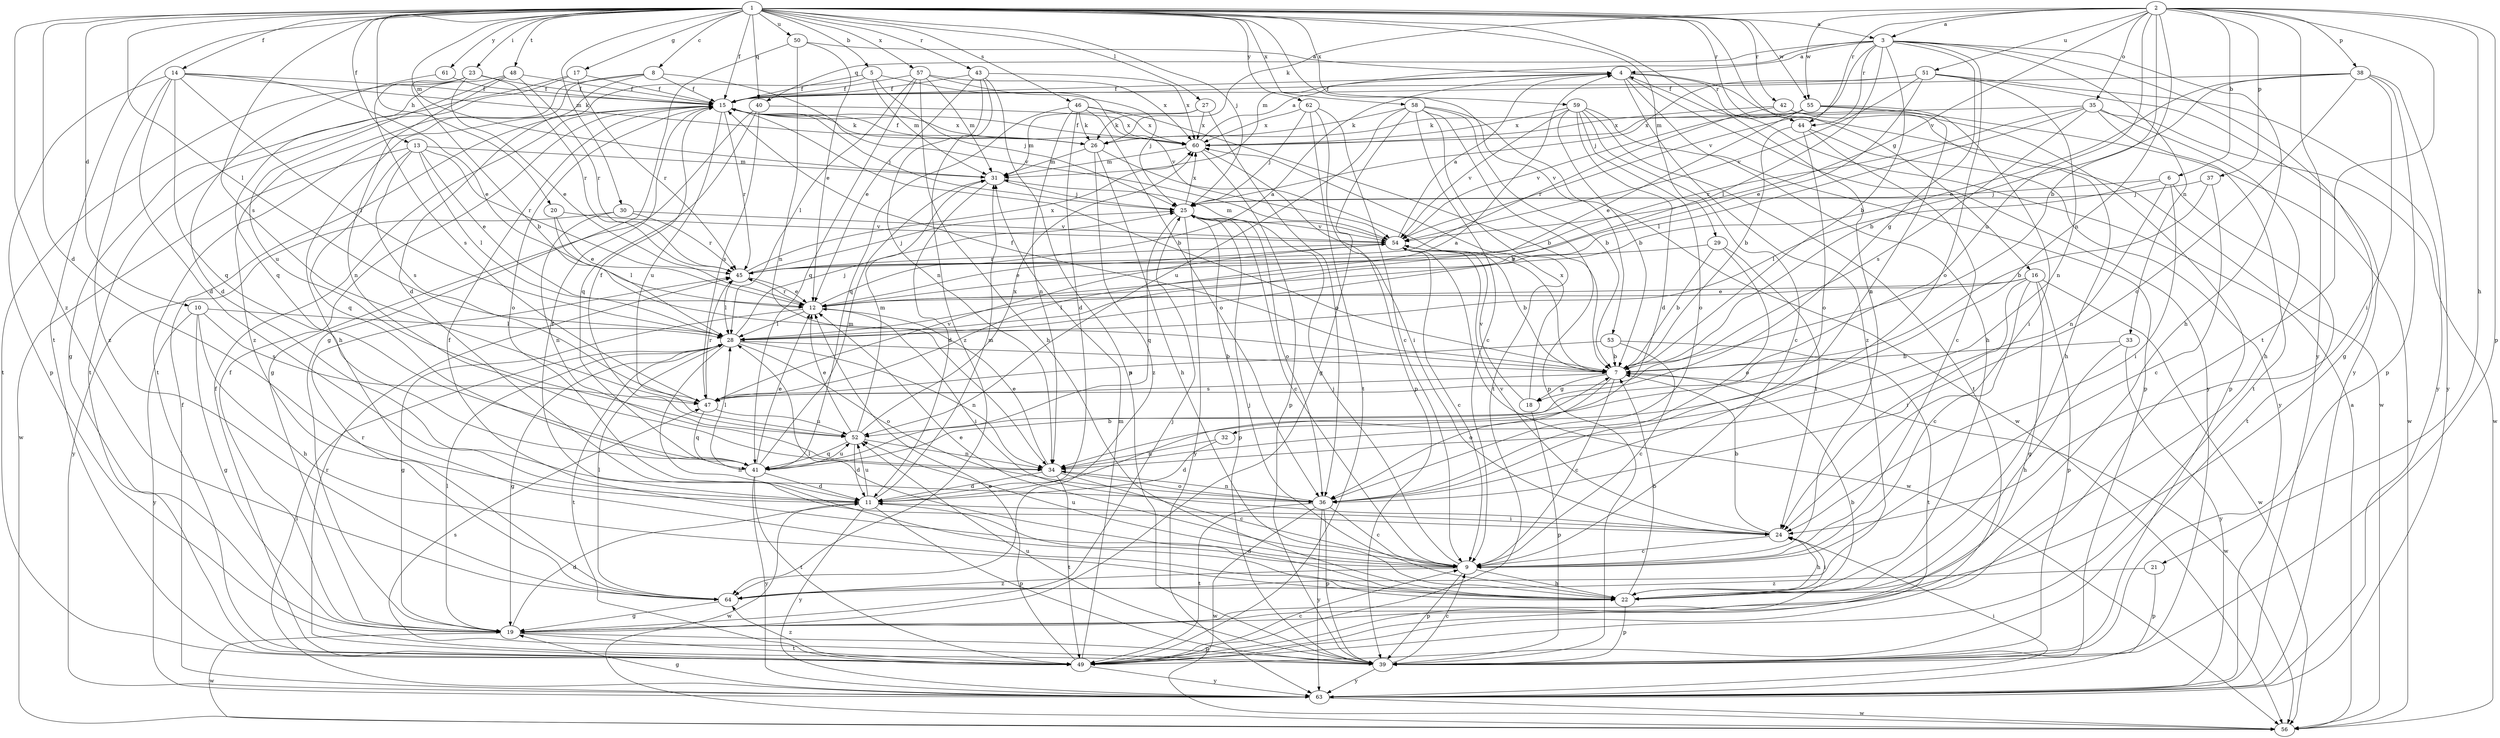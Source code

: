strict digraph  {
	1 -> 3 [label=a];
	2 -> 3 [label=a];
	3 -> 4 [label=a];
	12 -> 4 [label=a];
	47 -> 4 [label=a];
	50 -> 4 [label=a];
	54 -> 4 [label=a];
	56 -> 4 [label=a];
	60 -> 4 [label=a];
	1 -> 5 [label=b];
	2 -> 6 [label=b];
	2 -> 7 [label=b];
	3 -> 7 [label=b];
	15 -> 7 [label=b];
	19 -> 7 [label=b];
	22 -> 7 [label=b];
	23 -> 7 [label=b];
	24 -> 7 [label=b];
	26 -> 7 [label=b];
	28 -> 7 [label=b];
	29 -> 7 [label=b];
	33 -> 7 [label=b];
	37 -> 7 [label=b];
	38 -> 7 [label=b];
	41 -> 7 [label=b];
	44 -> 7 [label=b];
	46 -> 7 [label=b];
	53 -> 7 [label=b];
	54 -> 7 [label=b];
	58 -> 7 [label=b];
	59 -> 7 [label=b];
	1 -> 8 [label=c];
	1 -> 9 [label=c];
	7 -> 9 [label=c];
	16 -> 9 [label=c];
	24 -> 9 [label=c];
	25 -> 9 [label=c];
	34 -> 9 [label=c];
	36 -> 9 [label=c];
	37 -> 9 [label=c];
	39 -> 9 [label=c];
	44 -> 9 [label=c];
	49 -> 9 [label=c];
	53 -> 9 [label=c];
	54 -> 9 [label=c];
	58 -> 9 [label=c];
	59 -> 9 [label=c];
	62 -> 9 [label=c];
	1 -> 10 [label=d];
	1 -> 11 [label=d];
	5 -> 11 [label=d];
	14 -> 11 [label=d];
	19 -> 11 [label=d];
	22 -> 11 [label=d];
	31 -> 11 [label=d];
	32 -> 11 [label=d];
	34 -> 11 [label=d];
	41 -> 11 [label=d];
	46 -> 11 [label=d];
	52 -> 11 [label=d];
	59 -> 11 [label=d];
	61 -> 11 [label=d];
	9 -> 12 [label=e];
	13 -> 12 [label=e];
	14 -> 12 [label=e];
	16 -> 12 [label=e];
	20 -> 12 [label=e];
	23 -> 12 [label=e];
	34 -> 12 [label=e];
	38 -> 12 [label=e];
	41 -> 12 [label=e];
	43 -> 12 [label=e];
	45 -> 12 [label=e];
	49 -> 12 [label=e];
	50 -> 12 [label=e];
	51 -> 12 [label=e];
	52 -> 12 [label=e];
	54 -> 12 [label=e];
	55 -> 12 [label=e];
	1 -> 13 [label=f];
	1 -> 14 [label=f];
	1 -> 15 [label=f];
	4 -> 15 [label=f];
	5 -> 15 [label=f];
	7 -> 15 [label=f];
	8 -> 15 [label=f];
	9 -> 15 [label=f];
	14 -> 15 [label=f];
	17 -> 15 [label=f];
	19 -> 15 [label=f];
	23 -> 15 [label=f];
	24 -> 15 [label=f];
	26 -> 15 [label=f];
	38 -> 15 [label=f];
	43 -> 15 [label=f];
	48 -> 15 [label=f];
	49 -> 15 [label=f];
	51 -> 15 [label=f];
	52 -> 15 [label=f];
	57 -> 15 [label=f];
	60 -> 15 [label=f];
	61 -> 15 [label=f];
	63 -> 15 [label=f];
	1 -> 16 [label=g];
	1 -> 17 [label=g];
	3 -> 18 [label=g];
	7 -> 18 [label=g];
	10 -> 19 [label=g];
	12 -> 19 [label=g];
	16 -> 19 [label=g];
	17 -> 19 [label=g];
	28 -> 19 [label=g];
	40 -> 19 [label=g];
	50 -> 19 [label=g];
	51 -> 19 [label=g];
	58 -> 19 [label=g];
	63 -> 19 [label=g];
	64 -> 19 [label=g];
	1 -> 20 [label=h];
	2 -> 21 [label=h];
	3 -> 22 [label=h];
	4 -> 22 [label=h];
	8 -> 22 [label=h];
	9 -> 22 [label=h];
	10 -> 22 [label=h];
	24 -> 22 [label=h];
	26 -> 22 [label=h];
	28 -> 22 [label=h];
	33 -> 22 [label=h];
	35 -> 22 [label=h];
	42 -> 22 [label=h];
	57 -> 22 [label=h];
	1 -> 23 [label=i];
	6 -> 24 [label=i];
	11 -> 24 [label=i];
	12 -> 24 [label=i];
	16 -> 24 [label=i];
	22 -> 24 [label=i];
	29 -> 24 [label=i];
	38 -> 24 [label=i];
	55 -> 24 [label=i];
	60 -> 24 [label=i];
	63 -> 24 [label=i];
	1 -> 25 [label=j];
	5 -> 25 [label=j];
	6 -> 25 [label=j];
	9 -> 25 [label=j];
	15 -> 25 [label=j];
	19 -> 25 [label=j];
	22 -> 25 [label=j];
	28 -> 25 [label=j];
	31 -> 25 [label=j];
	37 -> 25 [label=j];
	45 -> 25 [label=j];
	51 -> 25 [label=j];
	57 -> 25 [label=j];
	62 -> 25 [label=j];
	2 -> 26 [label=k];
	14 -> 26 [label=k];
	15 -> 26 [label=k];
	27 -> 26 [label=k];
	46 -> 26 [label=k];
	55 -> 26 [label=k];
	58 -> 26 [label=k];
	1 -> 27 [label=l];
	1 -> 28 [label=l];
	3 -> 28 [label=l];
	6 -> 28 [label=l];
	9 -> 28 [label=l];
	10 -> 28 [label=l];
	12 -> 28 [label=l];
	13 -> 28 [label=l];
	14 -> 28 [label=l];
	16 -> 28 [label=l];
	19 -> 28 [label=l];
	20 -> 28 [label=l];
	35 -> 28 [label=l];
	41 -> 28 [label=l];
	45 -> 28 [label=l];
	57 -> 28 [label=l];
	63 -> 28 [label=l];
	64 -> 28 [label=l];
	1 -> 29 [label=m];
	1 -> 30 [label=m];
	1 -> 31 [label=m];
	3 -> 31 [label=m];
	5 -> 31 [label=m];
	11 -> 31 [label=m];
	13 -> 31 [label=m];
	26 -> 31 [label=m];
	27 -> 31 [label=m];
	41 -> 31 [label=m];
	49 -> 31 [label=m];
	52 -> 31 [label=m];
	54 -> 31 [label=m];
	57 -> 31 [label=m];
	60 -> 31 [label=m];
	2 -> 32 [label=n];
	3 -> 33 [label=n];
	6 -> 34 [label=n];
	28 -> 34 [label=n];
	30 -> 34 [label=n];
	32 -> 34 [label=n];
	36 -> 34 [label=n];
	43 -> 34 [label=n];
	46 -> 34 [label=n];
	48 -> 34 [label=n];
	50 -> 34 [label=n];
	51 -> 34 [label=n];
	52 -> 34 [label=n];
	55 -> 34 [label=n];
	2 -> 35 [label=o];
	3 -> 36 [label=o];
	7 -> 36 [label=o];
	15 -> 36 [label=o];
	25 -> 36 [label=o];
	27 -> 36 [label=o];
	28 -> 36 [label=o];
	29 -> 36 [label=o];
	34 -> 36 [label=o];
	38 -> 36 [label=o];
	44 -> 36 [label=o];
	46 -> 36 [label=o];
	59 -> 36 [label=o];
	2 -> 37 [label=p];
	2 -> 38 [label=p];
	2 -> 39 [label=p];
	9 -> 39 [label=p];
	11 -> 39 [label=p];
	14 -> 39 [label=p];
	16 -> 39 [label=p];
	18 -> 39 [label=p];
	19 -> 39 [label=p];
	21 -> 39 [label=p];
	22 -> 39 [label=p];
	25 -> 39 [label=p];
	36 -> 39 [label=p];
	38 -> 39 [label=p];
	42 -> 39 [label=p];
	43 -> 39 [label=p];
	58 -> 39 [label=p];
	59 -> 39 [label=p];
	60 -> 39 [label=p];
	62 -> 39 [label=p];
	1 -> 40 [label=q];
	3 -> 40 [label=q];
	13 -> 41 [label=q];
	14 -> 41 [label=q];
	25 -> 41 [label=q];
	40 -> 41 [label=q];
	46 -> 41 [label=q];
	47 -> 41 [label=q];
	48 -> 41 [label=q];
	52 -> 41 [label=q];
	57 -> 41 [label=q];
	1 -> 42 [label=r];
	1 -> 43 [label=r];
	1 -> 44 [label=r];
	2 -> 44 [label=r];
	3 -> 44 [label=r];
	4 -> 44 [label=r];
	12 -> 45 [label=r];
	13 -> 45 [label=r];
	15 -> 45 [label=r];
	17 -> 45 [label=r];
	23 -> 45 [label=r];
	29 -> 45 [label=r];
	30 -> 45 [label=r];
	35 -> 45 [label=r];
	42 -> 45 [label=r];
	47 -> 45 [label=r];
	48 -> 45 [label=r];
	49 -> 45 [label=r];
	54 -> 45 [label=r];
	64 -> 45 [label=r];
	1 -> 46 [label=s];
	1 -> 47 [label=s];
	7 -> 47 [label=s];
	10 -> 47 [label=s];
	13 -> 47 [label=s];
	23 -> 47 [label=s];
	35 -> 47 [label=s];
	39 -> 47 [label=s];
	40 -> 47 [label=s];
	53 -> 47 [label=s];
	1 -> 48 [label=t];
	1 -> 49 [label=t];
	2 -> 49 [label=t];
	6 -> 49 [label=t];
	8 -> 49 [label=t];
	17 -> 49 [label=t];
	19 -> 49 [label=t];
	23 -> 49 [label=t];
	28 -> 49 [label=t];
	34 -> 49 [label=t];
	35 -> 49 [label=t];
	36 -> 49 [label=t];
	41 -> 49 [label=t];
	53 -> 49 [label=t];
	58 -> 49 [label=t];
	59 -> 49 [label=t];
	62 -> 49 [label=t];
	1 -> 50 [label=u];
	2 -> 51 [label=u];
	2 -> 52 [label=u];
	9 -> 52 [label=u];
	11 -> 52 [label=u];
	15 -> 52 [label=u];
	39 -> 52 [label=u];
	41 -> 52 [label=u];
	47 -> 52 [label=u];
	48 -> 52 [label=u];
	58 -> 52 [label=u];
	1 -> 53 [label=v];
	2 -> 54 [label=v];
	3 -> 54 [label=v];
	5 -> 54 [label=v];
	8 -> 54 [label=v];
	18 -> 54 [label=v];
	20 -> 54 [label=v];
	24 -> 54 [label=v];
	25 -> 54 [label=v];
	30 -> 54 [label=v];
	47 -> 54 [label=v];
	51 -> 54 [label=v];
	55 -> 54 [label=v];
	59 -> 54 [label=v];
	1 -> 55 [label=w];
	2 -> 55 [label=w];
	4 -> 56 [label=w];
	7 -> 56 [label=w];
	11 -> 56 [label=w];
	13 -> 56 [label=w];
	16 -> 56 [label=w];
	19 -> 56 [label=w];
	35 -> 56 [label=w];
	36 -> 56 [label=w];
	54 -> 56 [label=w];
	55 -> 56 [label=w];
	58 -> 56 [label=w];
	63 -> 56 [label=w];
	1 -> 57 [label=x];
	1 -> 58 [label=x];
	1 -> 59 [label=x];
	15 -> 60 [label=x];
	18 -> 60 [label=x];
	25 -> 60 [label=x];
	27 -> 60 [label=x];
	35 -> 60 [label=x];
	40 -> 60 [label=x];
	42 -> 60 [label=x];
	43 -> 60 [label=x];
	45 -> 60 [label=x];
	46 -> 60 [label=x];
	52 -> 60 [label=x];
	57 -> 60 [label=x];
	59 -> 60 [label=x];
	62 -> 60 [label=x];
	1 -> 61 [label=y];
	1 -> 62 [label=y];
	2 -> 63 [label=y];
	3 -> 63 [label=y];
	4 -> 63 [label=y];
	10 -> 63 [label=y];
	11 -> 63 [label=y];
	25 -> 63 [label=y];
	30 -> 63 [label=y];
	33 -> 63 [label=y];
	36 -> 63 [label=y];
	38 -> 63 [label=y];
	39 -> 63 [label=y];
	41 -> 63 [label=y];
	44 -> 63 [label=y];
	49 -> 63 [label=y];
	51 -> 63 [label=y];
	1 -> 64 [label=z];
	4 -> 64 [label=z];
	8 -> 64 [label=z];
	9 -> 64 [label=z];
	14 -> 64 [label=z];
	21 -> 64 [label=z];
	26 -> 64 [label=z];
	43 -> 64 [label=z];
	49 -> 64 [label=z];
}
